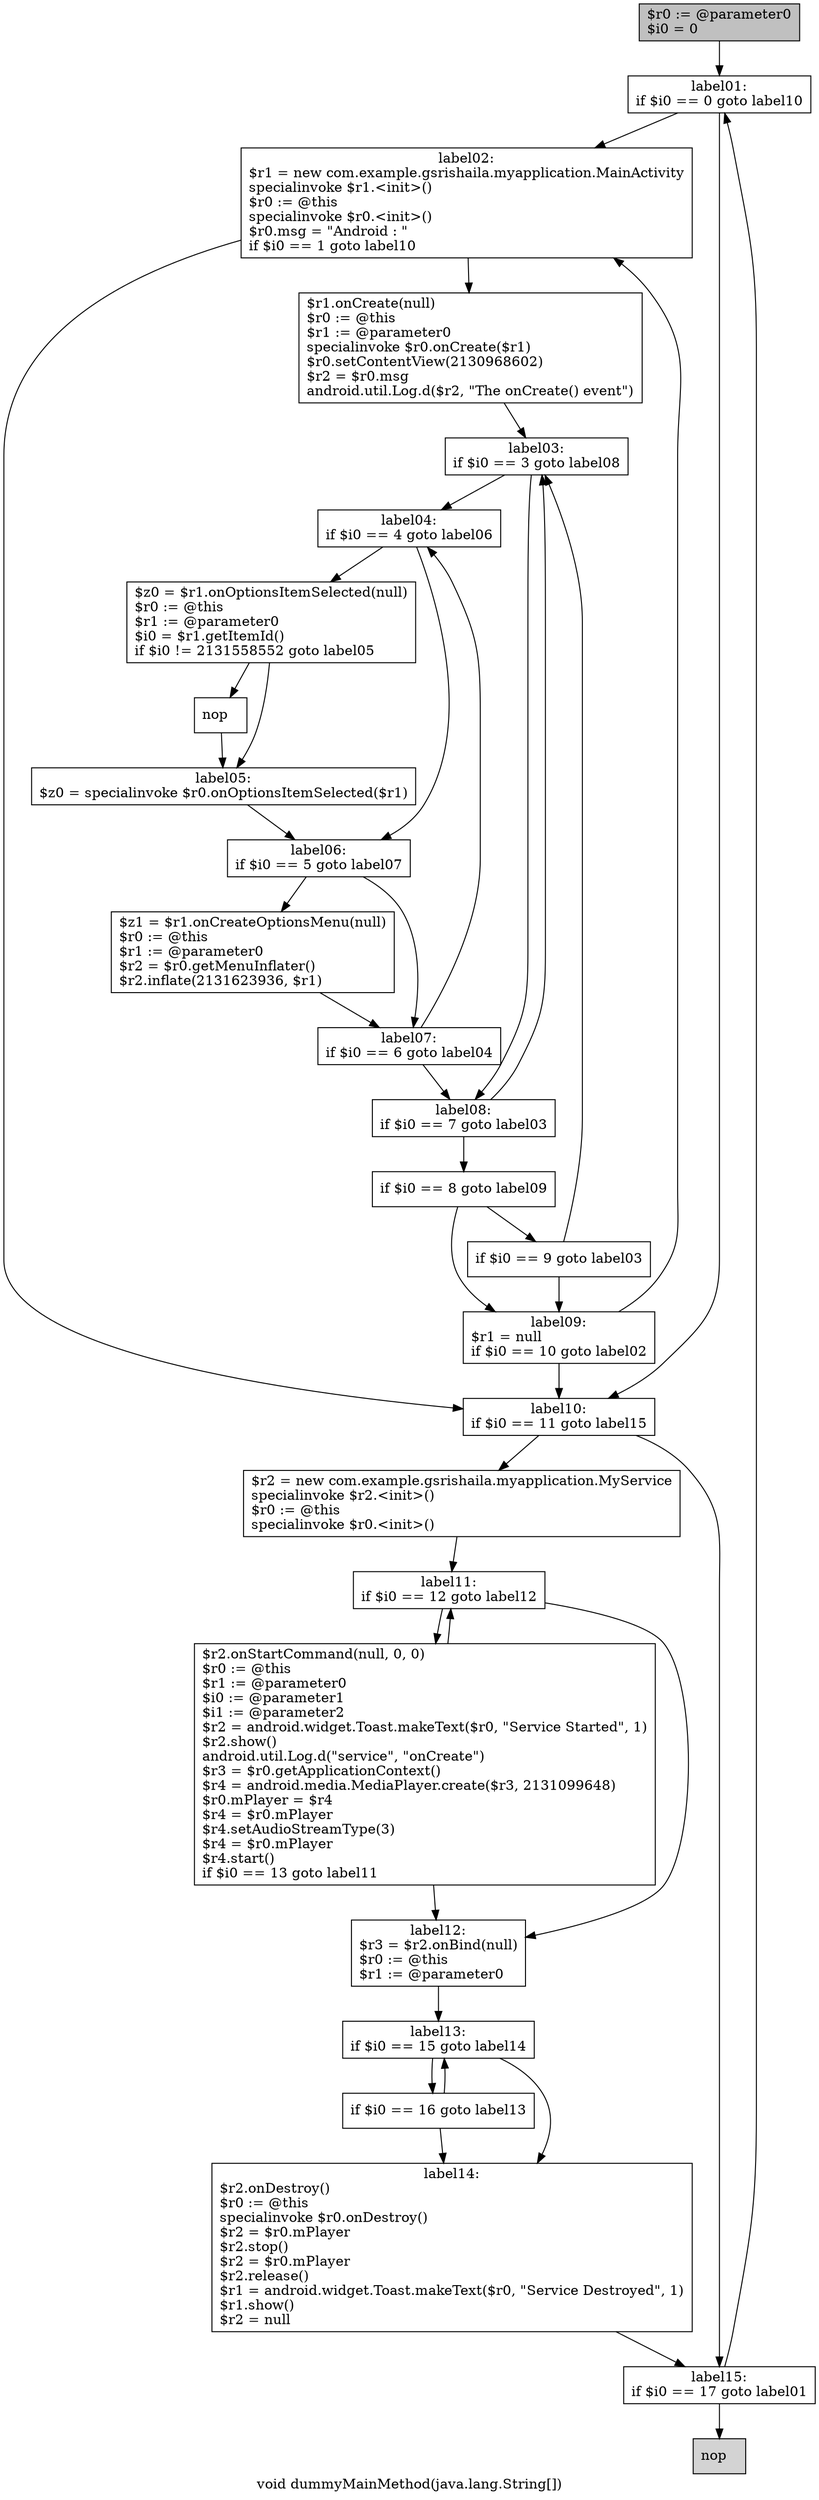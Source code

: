 digraph "void dummyMainMethod(java.lang.String[])" {
    label="void dummyMainMethod(java.lang.String[])";
    node [shape=box];
    "0" [style=filled,fillcolor=gray,label="$r0 := @parameter0\l$i0 = 0\l",];
    "1" [label="label01:\nif $i0 == 0 goto label10\l",];
    "0"->"1";
    "2" [label="label02:\n$r1 = new com.example.gsrishaila.myapplication.MainActivity\lspecialinvoke $r1.<init>()\l$r0 := @this\lspecialinvoke $r0.<init>()\l$r0.msg = \"Android : \"\lif $i0 == 1 goto label10\l",];
    "1"->"2";
    "16" [label="label10:\nif $i0 == 11 goto label15\l",];
    "1"->"16";
    "3" [label="$r1.onCreate(null)\l$r0 := @this\l$r1 := @parameter0\lspecialinvoke $r0.onCreate($r1)\l$r0.setContentView(2130968602)\l$r2 = $r0.msg\landroid.util.Log.d($r2, \"The onCreate() event\")\l",];
    "2"->"3";
    "2"->"16";
    "4" [label="label03:\nif $i0 == 3 goto label08\l",];
    "3"->"4";
    "5" [label="label04:\nif $i0 == 4 goto label06\l",];
    "4"->"5";
    "12" [label="label08:\nif $i0 == 7 goto label03\l",];
    "4"->"12";
    "6" [label="$z0 = $r1.onOptionsItemSelected(null)\l$r0 := @this\l$r1 := @parameter0\l$i0 = $r1.getItemId()\lif $i0 != 2131558552 goto label05\l",];
    "5"->"6";
    "9" [label="label06:\nif $i0 == 5 goto label07\l",];
    "5"->"9";
    "7" [label="nop\l",];
    "6"->"7";
    "8" [label="label05:\n$z0 = specialinvoke $r0.onOptionsItemSelected($r1)\l",];
    "6"->"8";
    "7"->"8";
    "8"->"9";
    "10" [label="$z1 = $r1.onCreateOptionsMenu(null)\l$r0 := @this\l$r1 := @parameter0\l$r2 = $r0.getMenuInflater()\l$r2.inflate(2131623936, $r1)\l",];
    "9"->"10";
    "11" [label="label07:\nif $i0 == 6 goto label04\l",];
    "9"->"11";
    "10"->"11";
    "11"->"5";
    "11"->"12";
    "12"->"4";
    "13" [label="if $i0 == 8 goto label09\l",];
    "12"->"13";
    "14" [label="if $i0 == 9 goto label03\l",];
    "13"->"14";
    "15" [label="label09:\n$r1 = null\lif $i0 == 10 goto label02\l",];
    "13"->"15";
    "14"->"4";
    "14"->"15";
    "15"->"2";
    "15"->"16";
    "17" [label="$r2 = new com.example.gsrishaila.myapplication.MyService\lspecialinvoke $r2.<init>()\l$r0 := @this\lspecialinvoke $r0.<init>()\l",];
    "16"->"17";
    "24" [label="label15:\nif $i0 == 17 goto label01\l",];
    "16"->"24";
    "18" [label="label11:\nif $i0 == 12 goto label12\l",];
    "17"->"18";
    "19" [label="$r2.onStartCommand(null, 0, 0)\l$r0 := @this\l$r1 := @parameter0\l$i0 := @parameter1\l$i1 := @parameter2\l$r2 = android.widget.Toast.makeText($r0, \"Service Started\", 1)\l$r2.show()\landroid.util.Log.d(\"service\", \"onCreate\")\l$r3 = $r0.getApplicationContext()\l$r4 = android.media.MediaPlayer.create($r3, 2131099648)\l$r0.mPlayer = $r4\l$r4 = $r0.mPlayer\l$r4.setAudioStreamType(3)\l$r4 = $r0.mPlayer\l$r4.start()\lif $i0 == 13 goto label11\l",];
    "18"->"19";
    "20" [label="label12:\n$r3 = $r2.onBind(null)\l$r0 := @this\l$r1 := @parameter0\l",];
    "18"->"20";
    "19"->"18";
    "19"->"20";
    "21" [label="label13:\nif $i0 == 15 goto label14\l",];
    "20"->"21";
    "22" [label="if $i0 == 16 goto label13\l",];
    "21"->"22";
    "23" [label="label14:\n$r2.onDestroy()\l$r0 := @this\lspecialinvoke $r0.onDestroy()\l$r2 = $r0.mPlayer\l$r2.stop()\l$r2 = $r0.mPlayer\l$r2.release()\l$r1 = android.widget.Toast.makeText($r0, \"Service Destroyed\", 1)\l$r1.show()\l$r2 = null\l",];
    "21"->"23";
    "22"->"21";
    "22"->"23";
    "23"->"24";
    "24"->"1";
    "25" [style=filled,fillcolor=lightgray,label="nop\l",];
    "24"->"25";
}
